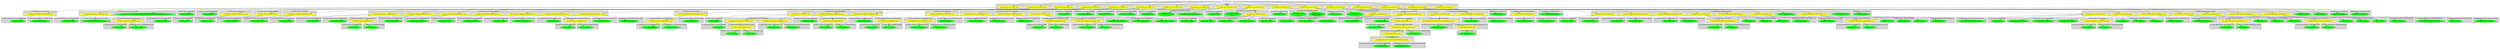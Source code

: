 digraph {

subgraph cluster0 {
 node [style=filled,color=white];
 style=filled;
 color=lightgrey;
 label = "CT_PROG";

"NT_EXPR_CALL_FUNCTION_1496"
 [fillcolor = yellow]
"NT_EXPR_CALL_FUNCTION_1504"
 [fillcolor = yellow]
"NT_EXPR_CALL_FUNCTION_1507"
 [fillcolor = yellow]
"NT_EXPR_CALL_FUNCTION_1516"
 [fillcolor = yellow]
"NT_EXPR_CALL_FUNCTION_1545"
 [fillcolor = yellow]
"NT_EXPR_CALL_FUNCTION_1571"
 [fillcolor = yellow]
"NT_EXPR_CALL_FUNCTION_1592"
 [fillcolor = yellow]
"NT_EXPR_CALL_FUNCTION_1595"
 [fillcolor = yellow]
"NT_EXPR_CALL_FUNCTION_1598"
 [fillcolor = yellow]
"NT_EXPR_CALL_FUNCTION_1602"
 [fillcolor = yellow]
"NT_EXPR_CALL_FUNCTION_1610"
 [fillcolor = yellow]
"NT_EXPR_CALL_FUNCTION_1614"
 [fillcolor = yellow]
"NT_EXPR_CALL_FUNCTION_1622"
 [fillcolor = yellow]
"NT_EXPR_CALL_FUNCTION_1642"
 [fillcolor = yellow]
"NT_EXPR_CALL_FUNCTION_1647"
 [fillcolor = yellow]
"NT_EXPR_CALL_FUNCTION_1680"
 [fillcolor = yellow]
"NT_EXPR_CALL_FUNCTION_1719"
 [fillcolor = yellow]
}
"NT_PROG_1495"->"NT_EXPR_CALL_FUNCTION_1496"
subgraph cluster1 {
 node [style=filled,color=white];
 style=filled;
 color=lightgrey;
 label = "CT_EXPR_CALL_FUNCTION_ID";

"NT_EXPR_ASSIGNMENT_OPETATORS_1497"
 [fillcolor = yellow]
}
subgraph cluster2 {
 node [style=filled,color=white];
 style=filled;
 color=lightgrey;
 label = "CT_EXPR_CALL_FUNCTION_PARAMS";

"NT_STRING_1500< http://www.uvm.edu/~dhowell/methods8/DataFiles/Tab14-4.dat >"
 [fillcolor = green]
"NT_EXPR_ASSIGNMENT_OPETATORS_1501"
 [fillcolor = yellow]
}
"NT_EXPR_CALL_FUNCTION_1496"->"NT_EXPR_ASSIGNMENT_OPETATORS_1497"
subgraph cluster3 {
 node [style=filled,color=white];
 style=filled;
 color=lightgrey;
 label = "CT_EXPR_ASSIGNMENT_OPETATORS_LEFT";

"NT_ID_1498< dat >"
 [fillcolor = green]
}
subgraph cluster4 {
 node [style=filled,color=white];
 style=filled;
 color=lightgrey;
 label = "CT_EXPR_ASSIGNMENT_OPETATORS_RIGHT";

"NT_ID_1499< read.table >"
 [fillcolor = green]
}
"NT_EXPR_ASSIGNMENT_OPETATORS_1497"->"NT_ID_1498< dat >"
"NT_EXPR_ASSIGNMENT_OPETATORS_1497"->"NT_ID_1499< read.table >"
"NT_EXPR_CALL_FUNCTION_1496"->"NT_STRING_1500< http://www.uvm.edu/~dhowell/methods8/DataFiles/Tab14-4.dat >"
"NT_EXPR_CALL_FUNCTION_1496"->"NT_EXPR_ASSIGNMENT_OPETATORS_1501"
subgraph cluster5 {
 node [style=filled,color=white];
 style=filled;
 color=lightgrey;
 label = "CT_EXPR_ASSIGNMENT_OPETATORS_LEFT";

"NT_ID_1502< header >"
 [fillcolor = green]
}
subgraph cluster6 {
 node [style=filled,color=white];
 style=filled;
 color=lightgrey;
 label = "CT_EXPR_ASSIGNMENT_OPETATORS_RIGHT";

"NT_LITERALSPECIFIER_1503< TRUE >"
 [fillcolor = green]
}
"NT_EXPR_ASSIGNMENT_OPETATORS_1501"->"NT_ID_1502< header >"
"NT_EXPR_ASSIGNMENT_OPETATORS_1501"->"NT_LITERALSPECIFIER_1503< TRUE >"
"NT_PROG_1495"->"NT_EXPR_CALL_FUNCTION_1504"
subgraph cluster7 {
 node [style=filled,color=white];
 style=filled;
 color=lightgrey;
 label = "CT_EXPR_CALL_FUNCTION_ID";

"NT_ID_1505< head >"
 [fillcolor = green]
}
subgraph cluster8 {
 node [style=filled,color=white];
 style=filled;
 color=lightgrey;
 label = "CT_EXPR_CALL_FUNCTION_PARAMS";

"NT_ID_1506< dat >"
 [fillcolor = green]
}
"NT_EXPR_CALL_FUNCTION_1504"->"NT_ID_1505< head >"
"NT_EXPR_CALL_FUNCTION_1504"->"NT_ID_1506< dat >"
"NT_PROG_1495"->"NT_EXPR_CALL_FUNCTION_1507"
subgraph cluster9 {
 node [style=filled,color=white];
 style=filled;
 color=lightgrey;
 label = "CT_EXPR_CALL_FUNCTION_ID";

"NT_EXPR_ASSIGNMENT_OPETATORS_1508"
 [fillcolor = yellow]
}
subgraph cluster10 {
 node [style=filled,color=white];
 style=filled;
 color=lightgrey;
 label = "CT_EXPR_CALL_FUNCTION_PARAMS";

"NT_EXPR_COLON_OPERATOR_1513"
 [fillcolor = yellow]
}
"NT_EXPR_CALL_FUNCTION_1507"->"NT_EXPR_ASSIGNMENT_OPETATORS_1508"
subgraph cluster11 {
 node [style=filled,color=white];
 style=filled;
 color=lightgrey;
 label = "CT_EXPR_ASSIGNMENT_OPETATORS_LEFT";

"NT_EXPR_DOLLAR_AT_OPERATORS_1509"
 [fillcolor = yellow]
}
subgraph cluster12 {
 node [style=filled,color=white];
 style=filled;
 color=lightgrey;
 label = "CT_EXPR_ASSIGNMENT_OPETATORS_RIGHT";

"NT_ID_1512< factor >"
 [fillcolor = green]
}
"NT_EXPR_ASSIGNMENT_OPETATORS_1508"->"NT_EXPR_DOLLAR_AT_OPERATORS_1509"
subgraph cluster13 {
 node [style=filled,color=white];
 style=filled;
 color=lightgrey;
 label = "CT_EXPR_DOLLAR_AT_OPERATORS_BASE";

"NT_ID_1510< dat >"
 [fillcolor = green]
}
subgraph cluster14 {
 node [style=filled,color=white];
 style=filled;
 color=lightgrey;
 label = "CT_EXPR_DOLLAR_AT_OPERATORS_OFFSET";

"NT_ID_1511< subject >"
 [fillcolor = green]
}
"NT_EXPR_DOLLAR_AT_OPERATORS_1509"->"NT_ID_1510< dat >"
"NT_EXPR_DOLLAR_AT_OPERATORS_1509"->"NT_ID_1511< subject >"
"NT_EXPR_ASSIGNMENT_OPETATORS_1508"->"NT_ID_1512< factor >"
"NT_EXPR_CALL_FUNCTION_1507"->"NT_EXPR_COLON_OPERATOR_1513"
subgraph cluster15 {
 node [style=filled,color=white];
 style=filled;
 color=lightgrey;
 label = "CT_EXPR_COLON_OPERATOR_LEFT";

"NT_INT_1514< 1 >"
 [fillcolor = green]
}
subgraph cluster16 {
 node [style=filled,color=white];
 style=filled;
 color=lightgrey;
 label = "CT_EXPR_COLON_OPERATOR_RIGHT";

"NT_INT_1515< 24 >"
 [fillcolor = green]
}
"NT_EXPR_COLON_OPERATOR_1513"->"NT_INT_1514< 1 >"
"NT_EXPR_COLON_OPERATOR_1513"->"NT_INT_1515< 24 >"
"NT_PROG_1495"->"NT_EXPR_CALL_FUNCTION_1516"
subgraph cluster17 {
 node [style=filled,color=white];
 style=filled;
 color=lightgrey;
 label = "CT_EXPR_CALL_FUNCTION_ID";

"NT_EXPR_ASSIGNMENT_OPETATORS_1517"
 [fillcolor = yellow]
}
subgraph cluster18 {
 node [style=filled,color=white];
 style=filled;
 color=lightgrey;
 label = "CT_EXPR_CALL_FUNCTION_PARAMS";

"NT_EXPR_ASSIGNMENT_OPETATORS_1520"
 [fillcolor = yellow]
"NT_EXPR_ASSIGNMENT_OPETATORS_1523"
 [fillcolor = yellow]
"NT_EXPR_ASSIGNMENT_OPETATORS_1528"
 [fillcolor = yellow]
"NT_EXPR_ASSIGNMENT_OPETATORS_1531"
 [fillcolor = yellow]
"NT_EXPR_ASSIGNMENT_OPETATORS_1534"
 [fillcolor = yellow]
"NT_EXPR_ASSIGNMENT_OPETATORS_1537"
 [fillcolor = yellow]
"NT_EXPR_ASSIGNMENT_OPETATORS_1542"
 [fillcolor = yellow]
}
"NT_EXPR_CALL_FUNCTION_1516"->"NT_EXPR_ASSIGNMENT_OPETATORS_1517"
subgraph cluster19 {
 node [style=filled,color=white];
 style=filled;
 color=lightgrey;
 label = "CT_EXPR_ASSIGNMENT_OPETATORS_LEFT";

"NT_ID_1518< datLong >"
 [fillcolor = green]
}
subgraph cluster20 {
 node [style=filled,color=white];
 style=filled;
 color=lightgrey;
 label = "CT_EXPR_ASSIGNMENT_OPETATORS_RIGHT";

"NT_ID_1519< reshape >"
 [fillcolor = green]
}
"NT_EXPR_ASSIGNMENT_OPETATORS_1517"->"NT_ID_1518< datLong >"
"NT_EXPR_ASSIGNMENT_OPETATORS_1517"->"NT_ID_1519< reshape >"
"NT_EXPR_CALL_FUNCTION_1516"->"NT_EXPR_ASSIGNMENT_OPETATORS_1520"
subgraph cluster21 {
 node [style=filled,color=white];
 style=filled;
 color=lightgrey;
 label = "CT_EXPR_ASSIGNMENT_OPETATORS_LEFT";

"NT_ID_1521< data >"
 [fillcolor = green]
}
subgraph cluster22 {
 node [style=filled,color=white];
 style=filled;
 color=lightgrey;
 label = "CT_EXPR_ASSIGNMENT_OPETATORS_RIGHT";

"NT_ID_1522< dat >"
 [fillcolor = green]
}
"NT_EXPR_ASSIGNMENT_OPETATORS_1520"->"NT_ID_1521< data >"
"NT_EXPR_ASSIGNMENT_OPETATORS_1520"->"NT_ID_1522< dat >"
"NT_EXPR_CALL_FUNCTION_1516"->"NT_EXPR_ASSIGNMENT_OPETATORS_1523"
subgraph cluster23 {
 node [style=filled,color=white];
 style=filled;
 color=lightgrey;
 label = "CT_EXPR_ASSIGNMENT_OPETATORS_LEFT";

"NT_ID_1524< varying >"
 [fillcolor = green]
}
subgraph cluster24 {
 node [style=filled,color=white];
 style=filled;
 color=lightgrey;
 label = "CT_EXPR_ASSIGNMENT_OPETATORS_RIGHT";

"NT_EXPR_COLON_OPERATOR_1525"
 [fillcolor = yellow]
}
"NT_EXPR_ASSIGNMENT_OPETATORS_1523"->"NT_ID_1524< varying >"
"NT_EXPR_ASSIGNMENT_OPETATORS_1523"->"NT_EXPR_COLON_OPERATOR_1525"
subgraph cluster25 {
 node [style=filled,color=white];
 style=filled;
 color=lightgrey;
 label = "CT_EXPR_COLON_OPERATOR_LEFT";

"NT_INT_1526< 2 >"
 [fillcolor = green]
}
subgraph cluster26 {
 node [style=filled,color=white];
 style=filled;
 color=lightgrey;
 label = "CT_EXPR_COLON_OPERATOR_RIGHT";

"NT_INT_1527< 7 >"
 [fillcolor = green]
}
"NT_EXPR_COLON_OPERATOR_1525"->"NT_INT_1526< 2 >"
"NT_EXPR_COLON_OPERATOR_1525"->"NT_INT_1527< 7 >"
"NT_EXPR_CALL_FUNCTION_1516"->"NT_EXPR_ASSIGNMENT_OPETATORS_1528"
subgraph cluster27 {
 node [style=filled,color=white];
 style=filled;
 color=lightgrey;
 label = "CT_EXPR_ASSIGNMENT_OPETATORS_LEFT";

"NT_ID_1529< v.names >"
 [fillcolor = green]
}
subgraph cluster28 {
 node [style=filled,color=white];
 style=filled;
 color=lightgrey;
 label = "CT_EXPR_ASSIGNMENT_OPETATORS_RIGHT";

"NT_STRING_1530< outcome >"
 [fillcolor = green]
}
"NT_EXPR_ASSIGNMENT_OPETATORS_1528"->"NT_ID_1529< v.names >"
"NT_EXPR_ASSIGNMENT_OPETATORS_1528"->"NT_STRING_1530< outcome >"
"NT_EXPR_CALL_FUNCTION_1516"->"NT_EXPR_ASSIGNMENT_OPETATORS_1531"
subgraph cluster29 {
 node [style=filled,color=white];
 style=filled;
 color=lightgrey;
 label = "CT_EXPR_ASSIGNMENT_OPETATORS_LEFT";

"NT_ID_1532< timevar >"
 [fillcolor = green]
}
subgraph cluster30 {
 node [style=filled,color=white];
 style=filled;
 color=lightgrey;
 label = "CT_EXPR_ASSIGNMENT_OPETATORS_RIGHT";

"NT_STRING_1533< time >"
 [fillcolor = green]
}
"NT_EXPR_ASSIGNMENT_OPETATORS_1531"->"NT_ID_1532< timevar >"
"NT_EXPR_ASSIGNMENT_OPETATORS_1531"->"NT_STRING_1533< time >"
"NT_EXPR_CALL_FUNCTION_1516"->"NT_EXPR_ASSIGNMENT_OPETATORS_1534"
subgraph cluster31 {
 node [style=filled,color=white];
 style=filled;
 color=lightgrey;
 label = "CT_EXPR_ASSIGNMENT_OPETATORS_LEFT";

"NT_ID_1535< idvar >"
 [fillcolor = green]
}
subgraph cluster32 {
 node [style=filled,color=white];
 style=filled;
 color=lightgrey;
 label = "CT_EXPR_ASSIGNMENT_OPETATORS_RIGHT";

"NT_STRING_1536< subject >"
 [fillcolor = green]
}
"NT_EXPR_ASSIGNMENT_OPETATORS_1534"->"NT_ID_1535< idvar >"
"NT_EXPR_ASSIGNMENT_OPETATORS_1534"->"NT_STRING_1536< subject >"
"NT_EXPR_CALL_FUNCTION_1516"->"NT_EXPR_ASSIGNMENT_OPETATORS_1537"
subgraph cluster33 {
 node [style=filled,color=white];
 style=filled;
 color=lightgrey;
 label = "CT_EXPR_ASSIGNMENT_OPETATORS_LEFT";

"NT_ID_1538< ids >"
 [fillcolor = green]
}
subgraph cluster34 {
 node [style=filled,color=white];
 style=filled;
 color=lightgrey;
 label = "CT_EXPR_ASSIGNMENT_OPETATORS_RIGHT";

"NT_EXPR_COLON_OPERATOR_1539"
 [fillcolor = yellow]
}
"NT_EXPR_ASSIGNMENT_OPETATORS_1537"->"NT_ID_1538< ids >"
"NT_EXPR_ASSIGNMENT_OPETATORS_1537"->"NT_EXPR_COLON_OPERATOR_1539"
subgraph cluster35 {
 node [style=filled,color=white];
 style=filled;
 color=lightgrey;
 label = "CT_EXPR_COLON_OPERATOR_LEFT";

"NT_INT_1540< 1 >"
 [fillcolor = green]
}
subgraph cluster36 {
 node [style=filled,color=white];
 style=filled;
 color=lightgrey;
 label = "CT_EXPR_COLON_OPERATOR_RIGHT";

"NT_INT_1541< 24 >"
 [fillcolor = green]
}
"NT_EXPR_COLON_OPERATOR_1539"->"NT_INT_1540< 1 >"
"NT_EXPR_COLON_OPERATOR_1539"->"NT_INT_1541< 24 >"
"NT_EXPR_CALL_FUNCTION_1516"->"NT_EXPR_ASSIGNMENT_OPETATORS_1542"
subgraph cluster37 {
 node [style=filled,color=white];
 style=filled;
 color=lightgrey;
 label = "CT_EXPR_ASSIGNMENT_OPETATORS_LEFT";

"NT_ID_1543< direction >"
 [fillcolor = green]
}
subgraph cluster38 {
 node [style=filled,color=white];
 style=filled;
 color=lightgrey;
 label = "CT_EXPR_ASSIGNMENT_OPETATORS_RIGHT";

"NT_STRING_1544< long >"
 [fillcolor = green]
}
"NT_EXPR_ASSIGNMENT_OPETATORS_1542"->"NT_ID_1543< direction >"
"NT_EXPR_ASSIGNMENT_OPETATORS_1542"->"NT_STRING_1544< long >"
"NT_PROG_1495"->"NT_EXPR_CALL_FUNCTION_1545"
subgraph cluster39 {
 node [style=filled,color=white];
 style=filled;
 color=lightgrey;
 label = "CT_EXPR_CALL_FUNCTION_ID";

"NT_EXPR_ASSIGNMENT_OPETATORS_1546"
 [fillcolor = yellow]
}
subgraph cluster40 {
 node [style=filled,color=white];
 style=filled;
 color=lightgrey;
 label = "CT_EXPR_CALL_FUNCTION_PARAMS";

"NT_EXPR_CALL_FUNCTION_1551"
 [fillcolor = yellow]
"NT_EXPR_ASSIGNMENT_OPETATORS_1561"
 [fillcolor = yellow]
"NT_EXPR_ASSIGNMENT_OPETATORS_1566"
 [fillcolor = yellow]
}
"NT_EXPR_CALL_FUNCTION_1545"->"NT_EXPR_ASSIGNMENT_OPETATORS_1546"
subgraph cluster41 {
 node [style=filled,color=white];
 style=filled;
 color=lightgrey;
 label = "CT_EXPR_ASSIGNMENT_OPETATORS_LEFT";

"NT_EXPR_DOLLAR_AT_OPERATORS_1547"
 [fillcolor = yellow]
}
subgraph cluster42 {
 node [style=filled,color=white];
 style=filled;
 color=lightgrey;
 label = "CT_EXPR_ASSIGNMENT_OPETATORS_RIGHT";

"NT_ID_1550< factor >"
 [fillcolor = green]
}
"NT_EXPR_ASSIGNMENT_OPETATORS_1546"->"NT_EXPR_DOLLAR_AT_OPERATORS_1547"
subgraph cluster43 {
 node [style=filled,color=white];
 style=filled;
 color=lightgrey;
 label = "CT_EXPR_DOLLAR_AT_OPERATORS_BASE";

"NT_ID_1548< datLong >"
 [fillcolor = green]
}
subgraph cluster44 {
 node [style=filled,color=white];
 style=filled;
 color=lightgrey;
 label = "CT_EXPR_DOLLAR_AT_OPERATORS_OFFSET";

"NT_ID_1549< Interval >"
 [fillcolor = green]
}
"NT_EXPR_DOLLAR_AT_OPERATORS_1547"->"NT_ID_1548< datLong >"
"NT_EXPR_DOLLAR_AT_OPERATORS_1547"->"NT_ID_1549< Interval >"
"NT_EXPR_ASSIGNMENT_OPETATORS_1546"->"NT_ID_1550< factor >"
"NT_EXPR_CALL_FUNCTION_1545"->"NT_EXPR_CALL_FUNCTION_1551"
subgraph cluster45 {
 node [style=filled,color=white];
 style=filled;
 color=lightgrey;
 label = "CT_EXPR_CALL_FUNCTION_ID";

"NT_ID_1552< rep >"
 [fillcolor = green]
}
subgraph cluster46 {
 node [style=filled,color=white];
 style=filled;
 color=lightgrey;
 label = "CT_EXPR_CALL_FUNCTION_PARAMS";

"NT_EXPR_ASSIGNMENT_OPETATORS_1553"
 [fillcolor = yellow]
"NT_EXPR_ASSIGNMENT_OPETATORS_1558"
 [fillcolor = yellow]
}
"NT_EXPR_CALL_FUNCTION_1551"->"NT_ID_1552< rep >"
"NT_EXPR_CALL_FUNCTION_1551"->"NT_EXPR_ASSIGNMENT_OPETATORS_1553"
subgraph cluster47 {
 node [style=filled,color=white];
 style=filled;
 color=lightgrey;
 label = "CT_EXPR_ASSIGNMENT_OPETATORS_LEFT";

"NT_ID_1554< x >"
 [fillcolor = green]
}
subgraph cluster48 {
 node [style=filled,color=white];
 style=filled;
 color=lightgrey;
 label = "CT_EXPR_ASSIGNMENT_OPETATORS_RIGHT";

"NT_EXPR_COLON_OPERATOR_1555"
 [fillcolor = yellow]
}
"NT_EXPR_ASSIGNMENT_OPETATORS_1553"->"NT_ID_1554< x >"
"NT_EXPR_ASSIGNMENT_OPETATORS_1553"->"NT_EXPR_COLON_OPERATOR_1555"
subgraph cluster49 {
 node [style=filled,color=white];
 style=filled;
 color=lightgrey;
 label = "CT_EXPR_COLON_OPERATOR_LEFT";

"NT_INT_1556< 1 >"
 [fillcolor = green]
}
subgraph cluster50 {
 node [style=filled,color=white];
 style=filled;
 color=lightgrey;
 label = "CT_EXPR_COLON_OPERATOR_RIGHT";

"NT_INT_1557< 6 >"
 [fillcolor = green]
}
"NT_EXPR_COLON_OPERATOR_1555"->"NT_INT_1556< 1 >"
"NT_EXPR_COLON_OPERATOR_1555"->"NT_INT_1557< 6 >"
"NT_EXPR_CALL_FUNCTION_1551"->"NT_EXPR_ASSIGNMENT_OPETATORS_1558"
subgraph cluster51 {
 node [style=filled,color=white];
 style=filled;
 color=lightgrey;
 label = "CT_EXPR_ASSIGNMENT_OPETATORS_LEFT";

"NT_ID_1559< each >"
 [fillcolor = green]
}
subgraph cluster52 {
 node [style=filled,color=white];
 style=filled;
 color=lightgrey;
 label = "CT_EXPR_ASSIGNMENT_OPETATORS_RIGHT";

"NT_INT_1560< 24 >"
 [fillcolor = green]
}
"NT_EXPR_ASSIGNMENT_OPETATORS_1558"->"NT_ID_1559< each >"
"NT_EXPR_ASSIGNMENT_OPETATORS_1558"->"NT_INT_1560< 24 >"
"NT_EXPR_CALL_FUNCTION_1545"->"NT_EXPR_ASSIGNMENT_OPETATORS_1561"
subgraph cluster53 {
 node [style=filled,color=white];
 style=filled;
 color=lightgrey;
 label = "CT_EXPR_ASSIGNMENT_OPETATORS_LEFT";

"NT_ID_1562< levels >"
 [fillcolor = green]
}
subgraph cluster54 {
 node [style=filled,color=white];
 style=filled;
 color=lightgrey;
 label = "CT_EXPR_ASSIGNMENT_OPETATORS_RIGHT";

"NT_EXPR_COLON_OPERATOR_1563"
 [fillcolor = yellow]
}
"NT_EXPR_ASSIGNMENT_OPETATORS_1561"->"NT_ID_1562< levels >"
"NT_EXPR_ASSIGNMENT_OPETATORS_1561"->"NT_EXPR_COLON_OPERATOR_1563"
subgraph cluster55 {
 node [style=filled,color=white];
 style=filled;
 color=lightgrey;
 label = "CT_EXPR_COLON_OPERATOR_LEFT";

"NT_INT_1564< 1 >"
 [fillcolor = green]
}
subgraph cluster56 {
 node [style=filled,color=white];
 style=filled;
 color=lightgrey;
 label = "CT_EXPR_COLON_OPERATOR_RIGHT";

"NT_INT_1565< 6 >"
 [fillcolor = green]
}
"NT_EXPR_COLON_OPERATOR_1563"->"NT_INT_1564< 1 >"
"NT_EXPR_COLON_OPERATOR_1563"->"NT_INT_1565< 6 >"
"NT_EXPR_CALL_FUNCTION_1545"->"NT_EXPR_ASSIGNMENT_OPETATORS_1566"
subgraph cluster57 {
 node [style=filled,color=white];
 style=filled;
 color=lightgrey;
 label = "CT_EXPR_ASSIGNMENT_OPETATORS_LEFT";

"NT_ID_1567< labels >"
 [fillcolor = green]
}
subgraph cluster58 {
 node [style=filled,color=white];
 style=filled;
 color=lightgrey;
 label = "CT_EXPR_ASSIGNMENT_OPETATORS_RIGHT";

"NT_EXPR_COLON_OPERATOR_1568"
 [fillcolor = yellow]
}
"NT_EXPR_ASSIGNMENT_OPETATORS_1566"->"NT_ID_1567< labels >"
"NT_EXPR_ASSIGNMENT_OPETATORS_1566"->"NT_EXPR_COLON_OPERATOR_1568"
subgraph cluster59 {
 node [style=filled,color=white];
 style=filled;
 color=lightgrey;
 label = "CT_EXPR_COLON_OPERATOR_LEFT";

"NT_INT_1569< 1 >"
 [fillcolor = green]
}
subgraph cluster60 {
 node [style=filled,color=white];
 style=filled;
 color=lightgrey;
 label = "CT_EXPR_COLON_OPERATOR_RIGHT";

"NT_INT_1570< 6 >"
 [fillcolor = green]
}
"NT_EXPR_COLON_OPERATOR_1568"->"NT_INT_1569< 1 >"
"NT_EXPR_COLON_OPERATOR_1568"->"NT_INT_1570< 6 >"
"NT_PROG_1495"->"NT_EXPR_CALL_FUNCTION_1571"
subgraph cluster61 {
 node [style=filled,color=white];
 style=filled;
 color=lightgrey;
 label = "CT_EXPR_CALL_FUNCTION_ID";

"NT_EXPR_ASSIGNMENT_OPETATORS_1572"
 [fillcolor = yellow]
}
subgraph cluster62 {
 node [style=filled,color=white];
 style=filled;
 color=lightgrey;
 label = "CT_EXPR_CALL_FUNCTION_PARAMS";

"NT_EXPR_DOLLAR_AT_OPERATORS_1577"
 [fillcolor = yellow]
"NT_EXPR_ASSIGNMENT_OPETATORS_1580"
 [fillcolor = yellow]
"NT_EXPR_CALL_FUNCTION_1585"
 [fillcolor = yellow]
}
"NT_EXPR_CALL_FUNCTION_1571"->"NT_EXPR_ASSIGNMENT_OPETATORS_1572"
subgraph cluster63 {
 node [style=filled,color=white];
 style=filled;
 color=lightgrey;
 label = "CT_EXPR_ASSIGNMENT_OPETATORS_LEFT";

"NT_EXPR_DOLLAR_AT_OPERATORS_1573"
 [fillcolor = yellow]
}
subgraph cluster64 {
 node [style=filled,color=white];
 style=filled;
 color=lightgrey;
 label = "CT_EXPR_ASSIGNMENT_OPETATORS_RIGHT";

"NT_ID_1576< factor >"
 [fillcolor = green]
}
"NT_EXPR_ASSIGNMENT_OPETATORS_1572"->"NT_EXPR_DOLLAR_AT_OPERATORS_1573"
subgraph cluster65 {
 node [style=filled,color=white];
 style=filled;
 color=lightgrey;
 label = "CT_EXPR_DOLLAR_AT_OPERATORS_BASE";

"NT_ID_1574< datLong >"
 [fillcolor = green]
}
subgraph cluster66 {
 node [style=filled,color=white];
 style=filled;
 color=lightgrey;
 label = "CT_EXPR_DOLLAR_AT_OPERATORS_OFFSET";

"NT_ID_1575< Group >"
 [fillcolor = green]
}
"NT_EXPR_DOLLAR_AT_OPERATORS_1573"->"NT_ID_1574< datLong >"
"NT_EXPR_DOLLAR_AT_OPERATORS_1573"->"NT_ID_1575< Group >"
"NT_EXPR_ASSIGNMENT_OPETATORS_1572"->"NT_ID_1576< factor >"
"NT_EXPR_CALL_FUNCTION_1571"->"NT_EXPR_DOLLAR_AT_OPERATORS_1577"
subgraph cluster67 {
 node [style=filled,color=white];
 style=filled;
 color=lightgrey;
 label = "CT_EXPR_DOLLAR_AT_OPERATORS_BASE";

"NT_ID_1578< datLong >"
 [fillcolor = green]
}
subgraph cluster68 {
 node [style=filled,color=white];
 style=filled;
 color=lightgrey;
 label = "CT_EXPR_DOLLAR_AT_OPERATORS_OFFSET";

"NT_ID_1579< Group >"
 [fillcolor = green]
}
"NT_EXPR_DOLLAR_AT_OPERATORS_1577"->"NT_ID_1578< datLong >"
"NT_EXPR_DOLLAR_AT_OPERATORS_1577"->"NT_ID_1579< Group >"
"NT_EXPR_CALL_FUNCTION_1571"->"NT_EXPR_ASSIGNMENT_OPETATORS_1580"
subgraph cluster69 {
 node [style=filled,color=white];
 style=filled;
 color=lightgrey;
 label = "CT_EXPR_ASSIGNMENT_OPETATORS_LEFT";

"NT_ID_1581< levels >"
 [fillcolor = green]
}
subgraph cluster70 {
 node [style=filled,color=white];
 style=filled;
 color=lightgrey;
 label = "CT_EXPR_ASSIGNMENT_OPETATORS_RIGHT";

"NT_EXPR_COLON_OPERATOR_1582"
 [fillcolor = yellow]
}
"NT_EXPR_ASSIGNMENT_OPETATORS_1580"->"NT_ID_1581< levels >"
"NT_EXPR_ASSIGNMENT_OPETATORS_1580"->"NT_EXPR_COLON_OPERATOR_1582"
subgraph cluster71 {
 node [style=filled,color=white];
 style=filled;
 color=lightgrey;
 label = "CT_EXPR_COLON_OPERATOR_LEFT";

"NT_INT_1583< 1 >"
 [fillcolor = green]
}
subgraph cluster72 {
 node [style=filled,color=white];
 style=filled;
 color=lightgrey;
 label = "CT_EXPR_COLON_OPERATOR_RIGHT";

"NT_INT_1584< 3 >"
 [fillcolor = green]
}
"NT_EXPR_COLON_OPERATOR_1582"->"NT_INT_1583< 1 >"
"NT_EXPR_COLON_OPERATOR_1582"->"NT_INT_1584< 3 >"
"NT_EXPR_CALL_FUNCTION_1571"->"NT_EXPR_CALL_FUNCTION_1585"
subgraph cluster73 {
 node [style=filled,color=white];
 style=filled;
 color=lightgrey;
 label = "CT_EXPR_CALL_FUNCTION_ID";

"NT_EXPR_ASSIGNMENT_OPETATORS_1586"
 [fillcolor = yellow]
}
subgraph cluster74 {
 node [style=filled,color=white];
 style=filled;
 color=lightgrey;
 label = "CT_EXPR_CALL_FUNCTION_PARAMS";

"NT_STRING_1589< Control >"
 [fillcolor = green]
"NT_STRING_1590< Same >"
 [fillcolor = green]
"NT_STRING_1591< Different >"
 [fillcolor = green]
}
"NT_EXPR_CALL_FUNCTION_1585"->"NT_EXPR_ASSIGNMENT_OPETATORS_1586"
subgraph cluster75 {
 node [style=filled,color=white];
 style=filled;
 color=lightgrey;
 label = "CT_EXPR_ASSIGNMENT_OPETATORS_LEFT";

"NT_ID_1587< labels >"
 [fillcolor = green]
}
subgraph cluster76 {
 node [style=filled,color=white];
 style=filled;
 color=lightgrey;
 label = "CT_EXPR_ASSIGNMENT_OPETATORS_RIGHT";

"NT_ID_1588< c >"
 [fillcolor = green]
}
"NT_EXPR_ASSIGNMENT_OPETATORS_1586"->"NT_ID_1587< labels >"
"NT_EXPR_ASSIGNMENT_OPETATORS_1586"->"NT_ID_1588< c >"
"NT_EXPR_CALL_FUNCTION_1585"->"NT_STRING_1589< Control >"
"NT_EXPR_CALL_FUNCTION_1585"->"NT_STRING_1590< Same >"
"NT_EXPR_CALL_FUNCTION_1585"->"NT_STRING_1591< Different >"
"NT_PROG_1495"->"NT_EXPR_CALL_FUNCTION_1592"
subgraph cluster77 {
 node [style=filled,color=white];
 style=filled;
 color=lightgrey;
 label = "CT_EXPR_CALL_FUNCTION_ID";

"NT_ID_1593< str >"
 [fillcolor = green]
}
subgraph cluster78 {
 node [style=filled,color=white];
 style=filled;
 color=lightgrey;
 label = "CT_EXPR_CALL_FUNCTION_PARAMS";

"NT_ID_1594< datLong >"
 [fillcolor = green]
}
"NT_EXPR_CALL_FUNCTION_1592"->"NT_ID_1593< str >"
"NT_EXPR_CALL_FUNCTION_1592"->"NT_ID_1594< datLong >"
"NT_PROG_1495"->"NT_EXPR_CALL_FUNCTION_1595"
subgraph cluster79 {
 node [style=filled,color=white];
 style=filled;
 color=lightgrey;
 label = "CT_EXPR_CALL_FUNCTION_ID";

"NT_ID_1596< attach >"
 [fillcolor = green]
}
subgraph cluster80 {
 node [style=filled,color=white];
 style=filled;
 color=lightgrey;
 label = "CT_EXPR_CALL_FUNCTION_PARAMS";

"NT_ID_1597< datLong >"
 [fillcolor = green]
}
"NT_EXPR_CALL_FUNCTION_1595"->"NT_ID_1596< attach >"
"NT_EXPR_CALL_FUNCTION_1595"->"NT_ID_1597< datLong >"
"NT_PROG_1495"->"NT_EXPR_CALL_FUNCTION_1598"
subgraph cluster81 {
 node [style=filled,color=white];
 style=filled;
 color=lightgrey;
 label = "CT_EXPR_CALL_FUNCTION_ID";

"NT_ID_1599< cat >"
 [fillcolor = green]
}
subgraph cluster82 {
 node [style=filled,color=white];
 style=filled;
 color=lightgrey;
 label = "CT_EXPR_CALL_FUNCTION_PARAMS";

"NT_STRING_1600< Group Means >"
 [fillcolor = green]
"NT_STRING_1601< \n >"
 [fillcolor = green]
}
"NT_EXPR_CALL_FUNCTION_1598"->"NT_ID_1599< cat >"
"NT_EXPR_CALL_FUNCTION_1598"->"NT_STRING_1600< Group Means >"
"NT_EXPR_CALL_FUNCTION_1598"->"NT_STRING_1601< \n >"
"NT_PROG_1495"->"NT_EXPR_CALL_FUNCTION_1602"
subgraph cluster83 {
 node [style=filled,color=white];
 style=filled;
 color=lightgrey;
 label = "CT_EXPR_CALL_FUNCTION_ID";

"NT_ID_1603< cat >"
 [fillcolor = green]
}
subgraph cluster84 {
 node [style=filled,color=white];
 style=filled;
 color=lightgrey;
 label = "CT_EXPR_CALL_FUNCTION_PARAMS";

"NT_EXPR_CALL_FUNCTION_1604"
 [fillcolor = yellow]
"NT_STRING_1609< \n >"
 [fillcolor = green]
}
"NT_EXPR_CALL_FUNCTION_1602"->"NT_ID_1603< cat >"
"NT_EXPR_CALL_FUNCTION_1602"->"NT_EXPR_CALL_FUNCTION_1604"
subgraph cluster85 {
 node [style=filled,color=white];
 style=filled;
 color=lightgrey;
 label = "CT_EXPR_CALL_FUNCTION_ID";

"NT_ID_1605< tapply >"
 [fillcolor = green]
}
subgraph cluster86 {
 node [style=filled,color=white];
 style=filled;
 color=lightgrey;
 label = "CT_EXPR_CALL_FUNCTION_PARAMS";

"NT_ID_1606< outcome >"
 [fillcolor = green]
"NT_ID_1607< Group >"
 [fillcolor = green]
"NT_ID_1608< mean >"
 [fillcolor = green]
}
"NT_EXPR_CALL_FUNCTION_1604"->"NT_ID_1605< tapply >"
"NT_EXPR_CALL_FUNCTION_1604"->"NT_ID_1606< outcome >"
"NT_EXPR_CALL_FUNCTION_1604"->"NT_ID_1607< Group >"
"NT_EXPR_CALL_FUNCTION_1604"->"NT_ID_1608< mean >"
"NT_EXPR_CALL_FUNCTION_1602"->"NT_STRING_1609< \n >"
"NT_PROG_1495"->"NT_EXPR_CALL_FUNCTION_1610"
subgraph cluster87 {
 node [style=filled,color=white];
 style=filled;
 color=lightgrey;
 label = "CT_EXPR_CALL_FUNCTION_ID";

"NT_ID_1611< cat >"
 [fillcolor = green]
}
subgraph cluster88 {
 node [style=filled,color=white];
 style=filled;
 color=lightgrey;
 label = "CT_EXPR_CALL_FUNCTION_PARAMS";

"NT_STRING_1612< \nInterval Means >"
 [fillcolor = green]
"NT_STRING_1613< \n >"
 [fillcolor = green]
}
"NT_EXPR_CALL_FUNCTION_1610"->"NT_ID_1611< cat >"
"NT_EXPR_CALL_FUNCTION_1610"->"NT_STRING_1612< \nInterval Means >"
"NT_EXPR_CALL_FUNCTION_1610"->"NT_STRING_1613< \n >"
"NT_PROG_1495"->"NT_EXPR_CALL_FUNCTION_1614"
subgraph cluster89 {
 node [style=filled,color=white];
 style=filled;
 color=lightgrey;
 label = "CT_EXPR_CALL_FUNCTION_ID";

"NT_ID_1615< cat >"
 [fillcolor = green]
}
subgraph cluster90 {
 node [style=filled,color=white];
 style=filled;
 color=lightgrey;
 label = "CT_EXPR_CALL_FUNCTION_PARAMS";

"NT_EXPR_CALL_FUNCTION_1616"
 [fillcolor = yellow]
"NT_STRING_1621< \n >"
 [fillcolor = green]
}
"NT_EXPR_CALL_FUNCTION_1614"->"NT_ID_1615< cat >"
"NT_EXPR_CALL_FUNCTION_1614"->"NT_EXPR_CALL_FUNCTION_1616"
subgraph cluster91 {
 node [style=filled,color=white];
 style=filled;
 color=lightgrey;
 label = "CT_EXPR_CALL_FUNCTION_ID";

"NT_ID_1617< tapply >"
 [fillcolor = green]
}
subgraph cluster92 {
 node [style=filled,color=white];
 style=filled;
 color=lightgrey;
 label = "CT_EXPR_CALL_FUNCTION_PARAMS";

"NT_ID_1618< outcome >"
 [fillcolor = green]
"NT_ID_1619< Interval >"
 [fillcolor = green]
"NT_ID_1620< mean >"
 [fillcolor = green]
}
"NT_EXPR_CALL_FUNCTION_1616"->"NT_ID_1617< tapply >"
"NT_EXPR_CALL_FUNCTION_1616"->"NT_ID_1618< outcome >"
"NT_EXPR_CALL_FUNCTION_1616"->"NT_ID_1619< Interval >"
"NT_EXPR_CALL_FUNCTION_1616"->"NT_ID_1620< mean >"
"NT_EXPR_CALL_FUNCTION_1614"->"NT_STRING_1621< \n >"
"NT_PROG_1495"->"NT_EXPR_CALL_FUNCTION_1622"
subgraph cluster93 {
 node [style=filled,color=white];
 style=filled;
 color=lightgrey;
 label = "CT_EXPR_CALL_FUNCTION_ID";

"NT_EXPR_ASSIGNMENT_OPETATORS_1623"
 [fillcolor = yellow]
}
subgraph cluster94 {
 node [style=filled,color=white];
 style=filled;
 color=lightgrey;
 label = "CT_EXPR_CALL_FUNCTION_PARAMS";

"NT_EXPR_CALL_FUNCTION_1626"
 [fillcolor = yellow]
"NT_EXPR_ASSIGNMENT_OPETATORS_1639"
 [fillcolor = yellow]
}
"NT_EXPR_CALL_FUNCTION_1622"->"NT_EXPR_ASSIGNMENT_OPETATORS_1623"
subgraph cluster95 {
 node [style=filled,color=white];
 style=filled;
 color=lightgrey;
 label = "CT_EXPR_ASSIGNMENT_OPETATORS_LEFT";

"NT_ID_1624< King.aov >"
 [fillcolor = green]
}
subgraph cluster96 {
 node [style=filled,color=white];
 style=filled;
 color=lightgrey;
 label = "CT_EXPR_ASSIGNMENT_OPETATORS_RIGHT";

"NT_ID_1625< aov >"
 [fillcolor = green]
}
"NT_EXPR_ASSIGNMENT_OPETATORS_1623"->"NT_ID_1624< King.aov >"
"NT_EXPR_ASSIGNMENT_OPETATORS_1623"->"NT_ID_1625< aov >"
"NT_EXPR_CALL_FUNCTION_1622"->"NT_EXPR_CALL_FUNCTION_1626"
subgraph cluster97 {
 node [style=filled,color=white];
 style=filled;
 color=lightgrey;
 label = "CT_EXPR_CALL_FUNCTION_ID";

"NT_EXPR_TILDE_BINARY_1627"
 [fillcolor = yellow]
}
subgraph cluster98 {
 node [style=filled,color=white];
 style=filled;
 color=lightgrey;
 label = "CT_EXPR_CALL_FUNCTION_PARAMS";

"NT_EXPR_MULTIPLICATION_OR_DIVISION_BINARY_1635"
 [fillcolor = yellow]
}
"NT_EXPR_CALL_FUNCTION_1626"->"NT_EXPR_TILDE_BINARY_1627"
subgraph cluster99 {
 node [style=filled,color=white];
 style=filled;
 color=lightgrey;
 label = "CT_EXPR_TILDE_BINARY_LEFT";

"NT_ID_1628< outcome >"
 [fillcolor = green]
}
subgraph cluster100 {
 node [style=filled,color=white];
 style=filled;
 color=lightgrey;
 label = "CT_EXPR_TILDE_BINARY_RIGHT";

"NT_EXPR_MINUS_OR_PLUS_BINARY_1629"
 [fillcolor = yellow]
}
"NT_EXPR_TILDE_BINARY_1627"->"NT_ID_1628< outcome >"
"NT_EXPR_TILDE_BINARY_1627"->"NT_EXPR_MINUS_OR_PLUS_BINARY_1629"
subgraph cluster101 {
 node [style=filled,color=white];
 style=filled;
 color=lightgrey;
 label = "CT_EXPR_MINUS_OR_PLUS_BINARY_LEFT";

"NT_EXPR_PARENTHESIS_1630"
 [fillcolor = yellow]
}
subgraph cluster102 {
 node [style=filled,color=white];
 style=filled;
 color=lightgrey;
 label = "CT_EXPR_MINUS_OR_PLUS_BINARY_RIGHT";

"NT_ID_1634< Error >"
 [fillcolor = green]
}
"NT_EXPR_MINUS_OR_PLUS_BINARY_1629"->"NT_EXPR_PARENTHESIS_1630"
subgraph cluster103 {
 node [style=filled,color=white];
 style=filled;
 color=lightgrey;
 label = "CT_EXPR_PARENTHESIS";

"NT_EXPR_MULTIPLICATION_OR_DIVISION_BINARY_1631"
 [fillcolor = yellow]
}
"NT_EXPR_PARENTHESIS_1630"->"NT_EXPR_MULTIPLICATION_OR_DIVISION_BINARY_1631"
subgraph cluster104 {
 node [style=filled,color=white];
 style=filled;
 color=lightgrey;
 label = "CT_EXPR_MULTIPLICATION_OR_DIVISION_BINARY_LEFT";

"NT_ID_1632< Group >"
 [fillcolor = green]
}
subgraph cluster105 {
 node [style=filled,color=white];
 style=filled;
 color=lightgrey;
 label = "CT_EXPR_MULTIPLICATION_OR_DIVISION_BINARY_RIGHT";

"NT_ID_1633< Interval >"
 [fillcolor = green]
}
"NT_EXPR_MULTIPLICATION_OR_DIVISION_BINARY_1631"->"NT_ID_1632< Group >"
"NT_EXPR_MULTIPLICATION_OR_DIVISION_BINARY_1631"->"NT_ID_1633< Interval >"
"NT_EXPR_MINUS_OR_PLUS_BINARY_1629"->"NT_ID_1634< Error >"
"NT_EXPR_CALL_FUNCTION_1626"->"NT_EXPR_MULTIPLICATION_OR_DIVISION_BINARY_1635"
subgraph cluster106 {
 node [style=filled,color=white];
 style=filled;
 color=lightgrey;
 label = "CT_EXPR_MULTIPLICATION_OR_DIVISION_BINARY_LEFT";

"NT_ID_1636< subject >"
 [fillcolor = green]
}
subgraph cluster107 {
 node [style=filled,color=white];
 style=filled;
 color=lightgrey;
 label = "CT_EXPR_MULTIPLICATION_OR_DIVISION_BINARY_RIGHT";

"NT_EXPR_PARENTHESIS_1637"
 [fillcolor = yellow]
}
"NT_EXPR_MULTIPLICATION_OR_DIVISION_BINARY_1635"->"NT_ID_1636< subject >"
"NT_EXPR_MULTIPLICATION_OR_DIVISION_BINARY_1635"->"NT_EXPR_PARENTHESIS_1637"
subgraph cluster108 {
 node [style=filled,color=white];
 style=filled;
 color=lightgrey;
 label = "CT_EXPR_PARENTHESIS";

"NT_ID_1638< Interval >"
 [fillcolor = green]
}
"NT_EXPR_PARENTHESIS_1637"->"NT_ID_1638< Interval >"
"NT_EXPR_CALL_FUNCTION_1622"->"NT_EXPR_ASSIGNMENT_OPETATORS_1639"
subgraph cluster109 {
 node [style=filled,color=white];
 style=filled;
 color=lightgrey;
 label = "CT_EXPR_ASSIGNMENT_OPETATORS_LEFT";

"NT_ID_1640< data >"
 [fillcolor = green]
}
subgraph cluster110 {
 node [style=filled,color=white];
 style=filled;
 color=lightgrey;
 label = "CT_EXPR_ASSIGNMENT_OPETATORS_RIGHT";

"NT_ID_1641< datLong >"
 [fillcolor = green]
}
"NT_EXPR_ASSIGNMENT_OPETATORS_1639"->"NT_ID_1640< data >"
"NT_EXPR_ASSIGNMENT_OPETATORS_1639"->"NT_ID_1641< datLong >"
"NT_PROG_1495"->"NT_EXPR_CALL_FUNCTION_1642"
subgraph cluster111 {
 node [style=filled,color=white];
 style=filled;
 color=lightgrey;
 label = "CT_EXPR_CALL_FUNCTION_ID";

"NT_ID_1643< print >"
 [fillcolor = green]
}
subgraph cluster112 {
 node [style=filled,color=white];
 style=filled;
 color=lightgrey;
 label = "CT_EXPR_CALL_FUNCTION_PARAMS";

"NT_EXPR_CALL_FUNCTION_1644"
 [fillcolor = yellow]
}
"NT_EXPR_CALL_FUNCTION_1642"->"NT_ID_1643< print >"
"NT_EXPR_CALL_FUNCTION_1642"->"NT_EXPR_CALL_FUNCTION_1644"
subgraph cluster113 {
 node [style=filled,color=white];
 style=filled;
 color=lightgrey;
 label = "CT_EXPR_CALL_FUNCTION_ID";

"NT_ID_1645< summary >"
 [fillcolor = green]
}
subgraph cluster114 {
 node [style=filled,color=white];
 style=filled;
 color=lightgrey;
 label = "CT_EXPR_CALL_FUNCTION_PARAMS";

"NT_ID_1646< King.aov >"
 [fillcolor = green]
}
"NT_EXPR_CALL_FUNCTION_1644"->"NT_ID_1645< summary >"
"NT_EXPR_CALL_FUNCTION_1644"->"NT_ID_1646< King.aov >"
"NT_PROG_1495"->"NT_EXPR_CALL_FUNCTION_1647"
subgraph cluster115 {
 node [style=filled,color=white];
 style=filled;
 color=lightgrey;
 label = "CT_EXPR_CALL_FUNCTION_ID";

"NT_ID_1648< interaction.plot >"
 [fillcolor = green]
}
subgraph cluster116 {
 node [style=filled,color=white];
 style=filled;
 color=lightgrey;
 label = "CT_EXPR_CALL_FUNCTION_PARAMS";

"NT_ID_1649< Interval >"
 [fillcolor = green]
"NT_EXPR_CALL_FUNCTION_1650"
 [fillcolor = yellow]
"NT_ID_1653< outcome >"
 [fillcolor = green]
"NT_EXPR_ASSIGNMENT_OPETATORS_1654"
 [fillcolor = yellow]
"NT_EXPR_ASSIGNMENT_OPETATORS_1657"
 [fillcolor = yellow]
"NT_EXPR_CALL_FUNCTION_1660"
 [fillcolor = yellow]
"NT_EXPR_ASSIGNMENT_OPETATORS_1667"
 [fillcolor = yellow]
"NT_EXPR_CALL_FUNCTION_1670"
 [fillcolor = yellow]
"NT_EXPR_ASSIGNMENT_OPETATORS_1677"
 [fillcolor = yellow]
}
"NT_EXPR_CALL_FUNCTION_1647"->"NT_ID_1648< interaction.plot >"
"NT_EXPR_CALL_FUNCTION_1647"->"NT_ID_1649< Interval >"
"NT_EXPR_CALL_FUNCTION_1647"->"NT_EXPR_CALL_FUNCTION_1650"
subgraph cluster117 {
 node [style=filled,color=white];
 style=filled;
 color=lightgrey;
 label = "CT_EXPR_CALL_FUNCTION_ID";

"NT_ID_1651< factor >"
 [fillcolor = green]
}
subgraph cluster118 {
 node [style=filled,color=white];
 style=filled;
 color=lightgrey;
 label = "CT_EXPR_CALL_FUNCTION_PARAMS";

"NT_ID_1652< Group >"
 [fillcolor = green]
}
"NT_EXPR_CALL_FUNCTION_1650"->"NT_ID_1651< factor >"
"NT_EXPR_CALL_FUNCTION_1650"->"NT_ID_1652< Group >"
"NT_EXPR_CALL_FUNCTION_1647"->"NT_ID_1653< outcome >"
"NT_EXPR_CALL_FUNCTION_1647"->"NT_EXPR_ASSIGNMENT_OPETATORS_1654"
subgraph cluster119 {
 node [style=filled,color=white];
 style=filled;
 color=lightgrey;
 label = "CT_EXPR_ASSIGNMENT_OPETATORS_LEFT";

"NT_ID_1655< fun >"
 [fillcolor = green]
}
subgraph cluster120 {
 node [style=filled,color=white];
 style=filled;
 color=lightgrey;
 label = "CT_EXPR_ASSIGNMENT_OPETATORS_RIGHT";

"NT_ID_1656< mean >"
 [fillcolor = green]
}
"NT_EXPR_ASSIGNMENT_OPETATORS_1654"->"NT_ID_1655< fun >"
"NT_EXPR_ASSIGNMENT_OPETATORS_1654"->"NT_ID_1656< mean >"
"NT_EXPR_CALL_FUNCTION_1647"->"NT_EXPR_ASSIGNMENT_OPETATORS_1657"
subgraph cluster121 {
 node [style=filled,color=white];
 style=filled;
 color=lightgrey;
 label = "CT_EXPR_ASSIGNMENT_OPETATORS_LEFT";

"NT_ID_1658< type >"
 [fillcolor = green]
}
subgraph cluster122 {
 node [style=filled,color=white];
 style=filled;
 color=lightgrey;
 label = "CT_EXPR_ASSIGNMENT_OPETATORS_RIGHT";

"NT_STRING_1659< b >"
 [fillcolor = green]
}
"NT_EXPR_ASSIGNMENT_OPETATORS_1657"->"NT_ID_1658< type >"
"NT_EXPR_ASSIGNMENT_OPETATORS_1657"->"NT_STRING_1659< b >"
"NT_EXPR_CALL_FUNCTION_1647"->"NT_EXPR_CALL_FUNCTION_1660"
subgraph cluster123 {
 node [style=filled,color=white];
 style=filled;
 color=lightgrey;
 label = "CT_EXPR_CALL_FUNCTION_ID";

"NT_EXPR_ASSIGNMENT_OPETATORS_1661"
 [fillcolor = yellow]
}
subgraph cluster124 {
 node [style=filled,color=white];
 style=filled;
 color=lightgrey;
 label = "CT_EXPR_CALL_FUNCTION_PARAMS";

"NT_INT_1664< 2 >"
 [fillcolor = green]
"NT_INT_1665< 4 >"
 [fillcolor = green]
"NT_INT_1666< 6 >"
 [fillcolor = green]
}
"NT_EXPR_CALL_FUNCTION_1660"->"NT_EXPR_ASSIGNMENT_OPETATORS_1661"
subgraph cluster125 {
 node [style=filled,color=white];
 style=filled;
 color=lightgrey;
 label = "CT_EXPR_ASSIGNMENT_OPETATORS_LEFT";

"NT_ID_1662< pch >"
 [fillcolor = green]
}
subgraph cluster126 {
 node [style=filled,color=white];
 style=filled;
 color=lightgrey;
 label = "CT_EXPR_ASSIGNMENT_OPETATORS_RIGHT";

"NT_ID_1663< c >"
 [fillcolor = green]
}
"NT_EXPR_ASSIGNMENT_OPETATORS_1661"->"NT_ID_1662< pch >"
"NT_EXPR_ASSIGNMENT_OPETATORS_1661"->"NT_ID_1663< c >"
"NT_EXPR_CALL_FUNCTION_1660"->"NT_INT_1664< 2 >"
"NT_EXPR_CALL_FUNCTION_1660"->"NT_INT_1665< 4 >"
"NT_EXPR_CALL_FUNCTION_1660"->"NT_INT_1666< 6 >"
"NT_EXPR_CALL_FUNCTION_1647"->"NT_EXPR_ASSIGNMENT_OPETATORS_1667"
subgraph cluster127 {
 node [style=filled,color=white];
 style=filled;
 color=lightgrey;
 label = "CT_EXPR_ASSIGNMENT_OPETATORS_LEFT";

"NT_ID_1668< legend >"
 [fillcolor = green]
}
subgraph cluster128 {
 node [style=filled,color=white];
 style=filled;
 color=lightgrey;
 label = "CT_EXPR_ASSIGNMENT_OPETATORS_RIGHT";

"NT_STRING_1669< F >"
 [fillcolor = green]
}
"NT_EXPR_ASSIGNMENT_OPETATORS_1667"->"NT_ID_1668< legend >"
"NT_EXPR_ASSIGNMENT_OPETATORS_1667"->"NT_STRING_1669< F >"
"NT_EXPR_CALL_FUNCTION_1647"->"NT_EXPR_CALL_FUNCTION_1670"
subgraph cluster129 {
 node [style=filled,color=white];
 style=filled;
 color=lightgrey;
 label = "CT_EXPR_CALL_FUNCTION_ID";

"NT_EXPR_ASSIGNMENT_OPETATORS_1671"
 [fillcolor = yellow]
}
subgraph cluster130 {
 node [style=filled,color=white];
 style=filled;
 color=lightgrey;
 label = "CT_EXPR_CALL_FUNCTION_PARAMS";

"NT_INT_1674< 3 >"
 [fillcolor = green]
"NT_INT_1675< 4 >"
 [fillcolor = green]
"NT_INT_1676< 6 >"
 [fillcolor = green]
}
"NT_EXPR_CALL_FUNCTION_1670"->"NT_EXPR_ASSIGNMENT_OPETATORS_1671"
subgraph cluster131 {
 node [style=filled,color=white];
 style=filled;
 color=lightgrey;
 label = "CT_EXPR_ASSIGNMENT_OPETATORS_LEFT";

"NT_ID_1672< col >"
 [fillcolor = green]
}
subgraph cluster132 {
 node [style=filled,color=white];
 style=filled;
 color=lightgrey;
 label = "CT_EXPR_ASSIGNMENT_OPETATORS_RIGHT";

"NT_ID_1673< c >"
 [fillcolor = green]
}
"NT_EXPR_ASSIGNMENT_OPETATORS_1671"->"NT_ID_1672< col >"
"NT_EXPR_ASSIGNMENT_OPETATORS_1671"->"NT_ID_1673< c >"
"NT_EXPR_CALL_FUNCTION_1670"->"NT_INT_1674< 3 >"
"NT_EXPR_CALL_FUNCTION_1670"->"NT_INT_1675< 4 >"
"NT_EXPR_CALL_FUNCTION_1670"->"NT_INT_1676< 6 >"
"NT_EXPR_CALL_FUNCTION_1647"->"NT_EXPR_ASSIGNMENT_OPETATORS_1677"
subgraph cluster133 {
 node [style=filled,color=white];
 style=filled;
 color=lightgrey;
 label = "CT_EXPR_ASSIGNMENT_OPETATORS_LEFT";

"NT_ID_1678< ylab >"
 [fillcolor = green]
}
subgraph cluster134 {
 node [style=filled,color=white];
 style=filled;
 color=lightgrey;
 label = "CT_EXPR_ASSIGNMENT_OPETATORS_RIGHT";

"NT_STRING_1679< Mean of Outcome >"
 [fillcolor = green]
}
"NT_EXPR_ASSIGNMENT_OPETATORS_1677"->"NT_ID_1678< ylab >"
"NT_EXPR_ASSIGNMENT_OPETATORS_1677"->"NT_STRING_1679< Mean of Outcome >"
"NT_PROG_1495"->"NT_EXPR_CALL_FUNCTION_1680"
subgraph cluster135 {
 node [style=filled,color=white];
 style=filled;
 color=lightgrey;
 label = "CT_EXPR_CALL_FUNCTION_ID";

"NT_ID_1681< legend >"
 [fillcolor = green]
}
subgraph cluster136 {
 node [style=filled,color=white];
 style=filled;
 color=lightgrey;
 label = "CT_EXPR_CALL_FUNCTION_PARAMS";

"NT_INT_1682< 4 >"
 [fillcolor = green]
"NT_INT_1683< 300 >"
 [fillcolor = green]
"NT_EXPR_CALL_FUNCTION_1684"
 [fillcolor = yellow]
"NT_EXPR_CALL_FUNCTION_1689"
 [fillcolor = yellow]
"NT_EXPR_ASSIGNMENT_OPETATORS_1696"
 [fillcolor = yellow]
"NT_EXPR_CALL_FUNCTION_1699"
 [fillcolor = yellow]
"NT_EXPR_CALL_FUNCTION_1706"
 [fillcolor = yellow]
"NT_EXPR_ASSIGNMENT_OPETATORS_1713"
 [fillcolor = yellow]
"NT_EXPR_ASSIGNMENT_OPETATORS_1716"
 [fillcolor = yellow]
}
"NT_EXPR_CALL_FUNCTION_1680"->"NT_ID_1681< legend >"
"NT_EXPR_CALL_FUNCTION_1680"->"NT_INT_1682< 4 >"
"NT_EXPR_CALL_FUNCTION_1680"->"NT_INT_1683< 300 >"
"NT_EXPR_CALL_FUNCTION_1680"->"NT_EXPR_CALL_FUNCTION_1684"
subgraph cluster137 {
 node [style=filled,color=white];
 style=filled;
 color=lightgrey;
 label = "CT_EXPR_CALL_FUNCTION_ID";

"NT_ID_1685< c >"
 [fillcolor = green]
}
subgraph cluster138 {
 node [style=filled,color=white];
 style=filled;
 color=lightgrey;
 label = "CT_EXPR_CALL_FUNCTION_PARAMS";

"NT_STRING_1686< Same >"
 [fillcolor = green]
"NT_STRING_1687< Different >"
 [fillcolor = green]
"NT_STRING_1688< Control >"
 [fillcolor = green]
}
"NT_EXPR_CALL_FUNCTION_1684"->"NT_ID_1685< c >"
"NT_EXPR_CALL_FUNCTION_1684"->"NT_STRING_1686< Same >"
"NT_EXPR_CALL_FUNCTION_1684"->"NT_STRING_1687< Different >"
"NT_EXPR_CALL_FUNCTION_1684"->"NT_STRING_1688< Control >"
"NT_EXPR_CALL_FUNCTION_1680"->"NT_EXPR_CALL_FUNCTION_1689"
subgraph cluster139 {
 node [style=filled,color=white];
 style=filled;
 color=lightgrey;
 label = "CT_EXPR_CALL_FUNCTION_ID";

"NT_EXPR_ASSIGNMENT_OPETATORS_1690"
 [fillcolor = yellow]
}
subgraph cluster140 {
 node [style=filled,color=white];
 style=filled;
 color=lightgrey;
 label = "CT_EXPR_CALL_FUNCTION_PARAMS";

"NT_INT_1693< 4 >"
 [fillcolor = green]
"NT_INT_1694< 6 >"
 [fillcolor = green]
"NT_INT_1695< 3 >"
 [fillcolor = green]
}
"NT_EXPR_CALL_FUNCTION_1689"->"NT_EXPR_ASSIGNMENT_OPETATORS_1690"
subgraph cluster141 {
 node [style=filled,color=white];
 style=filled;
 color=lightgrey;
 label = "CT_EXPR_ASSIGNMENT_OPETATORS_LEFT";

"NT_ID_1691< col >"
 [fillcolor = green]
}
subgraph cluster142 {
 node [style=filled,color=white];
 style=filled;
 color=lightgrey;
 label = "CT_EXPR_ASSIGNMENT_OPETATORS_RIGHT";

"NT_ID_1692< c >"
 [fillcolor = green]
}
"NT_EXPR_ASSIGNMENT_OPETATORS_1690"->"NT_ID_1691< col >"
"NT_EXPR_ASSIGNMENT_OPETATORS_1690"->"NT_ID_1692< c >"
"NT_EXPR_CALL_FUNCTION_1689"->"NT_INT_1693< 4 >"
"NT_EXPR_CALL_FUNCTION_1689"->"NT_INT_1694< 6 >"
"NT_EXPR_CALL_FUNCTION_1689"->"NT_INT_1695< 3 >"
"NT_EXPR_CALL_FUNCTION_1680"->"NT_EXPR_ASSIGNMENT_OPETATORS_1696"
subgraph cluster143 {
 node [style=filled,color=white];
 style=filled;
 color=lightgrey;
 label = "CT_EXPR_ASSIGNMENT_OPETATORS_LEFT";

"NT_ID_1697< text.col >"
 [fillcolor = green]
}
subgraph cluster144 {
 node [style=filled,color=white];
 style=filled;
 color=lightgrey;
 label = "CT_EXPR_ASSIGNMENT_OPETATORS_RIGHT";

"NT_STRING_1698< green4 >"
 [fillcolor = green]
}
"NT_EXPR_ASSIGNMENT_OPETATORS_1696"->"NT_ID_1697< text.col >"
"NT_EXPR_ASSIGNMENT_OPETATORS_1696"->"NT_STRING_1698< green4 >"
"NT_EXPR_CALL_FUNCTION_1680"->"NT_EXPR_CALL_FUNCTION_1699"
subgraph cluster145 {
 node [style=filled,color=white];
 style=filled;
 color=lightgrey;
 label = "CT_EXPR_CALL_FUNCTION_ID";

"NT_EXPR_ASSIGNMENT_OPETATORS_1700"
 [fillcolor = yellow]
}
subgraph cluster146 {
 node [style=filled,color=white];
 style=filled;
 color=lightgrey;
 label = "CT_EXPR_CALL_FUNCTION_PARAMS";

"NT_INT_1703< 2 >"
 [fillcolor = green]
"NT_INT_1704< 1 >"
 [fillcolor = green]
"NT_INT_1705< 3 >"
 [fillcolor = green]
}
"NT_EXPR_CALL_FUNCTION_1699"->"NT_EXPR_ASSIGNMENT_OPETATORS_1700"
subgraph cluster147 {
 node [style=filled,color=white];
 style=filled;
 color=lightgrey;
 label = "CT_EXPR_ASSIGNMENT_OPETATORS_LEFT";

"NT_ID_1701< lty >"
 [fillcolor = green]
}
subgraph cluster148 {
 node [style=filled,color=white];
 style=filled;
 color=lightgrey;
 label = "CT_EXPR_ASSIGNMENT_OPETATORS_RIGHT";

"NT_ID_1702< c >"
 [fillcolor = green]
}
"NT_EXPR_ASSIGNMENT_OPETATORS_1700"->"NT_ID_1701< lty >"
"NT_EXPR_ASSIGNMENT_OPETATORS_1700"->"NT_ID_1702< c >"
"NT_EXPR_CALL_FUNCTION_1699"->"NT_INT_1703< 2 >"
"NT_EXPR_CALL_FUNCTION_1699"->"NT_INT_1704< 1 >"
"NT_EXPR_CALL_FUNCTION_1699"->"NT_INT_1705< 3 >"
"NT_EXPR_CALL_FUNCTION_1680"->"NT_EXPR_CALL_FUNCTION_1706"
subgraph cluster149 {
 node [style=filled,color=white];
 style=filled;
 color=lightgrey;
 label = "CT_EXPR_CALL_FUNCTION_ID";

"NT_EXPR_ASSIGNMENT_OPETATORS_1707"
 [fillcolor = yellow]
}
subgraph cluster150 {
 node [style=filled,color=white];
 style=filled;
 color=lightgrey;
 label = "CT_EXPR_CALL_FUNCTION_PARAMS";

"NT_INT_1710< 4 >"
 [fillcolor = green]
"NT_INT_1711< 6 >"
 [fillcolor = green]
"NT_INT_1712< 2 >"
 [fillcolor = green]
}
"NT_EXPR_CALL_FUNCTION_1706"->"NT_EXPR_ASSIGNMENT_OPETATORS_1707"
subgraph cluster151 {
 node [style=filled,color=white];
 style=filled;
 color=lightgrey;
 label = "CT_EXPR_ASSIGNMENT_OPETATORS_LEFT";

"NT_ID_1708< pch >"
 [fillcolor = green]
}
subgraph cluster152 {
 node [style=filled,color=white];
 style=filled;
 color=lightgrey;
 label = "CT_EXPR_ASSIGNMENT_OPETATORS_RIGHT";

"NT_ID_1709< c >"
 [fillcolor = green]
}
"NT_EXPR_ASSIGNMENT_OPETATORS_1707"->"NT_ID_1708< pch >"
"NT_EXPR_ASSIGNMENT_OPETATORS_1707"->"NT_ID_1709< c >"
"NT_EXPR_CALL_FUNCTION_1706"->"NT_INT_1710< 4 >"
"NT_EXPR_CALL_FUNCTION_1706"->"NT_INT_1711< 6 >"
"NT_EXPR_CALL_FUNCTION_1706"->"NT_INT_1712< 2 >"
"NT_EXPR_CALL_FUNCTION_1680"->"NT_EXPR_ASSIGNMENT_OPETATORS_1713"
subgraph cluster153 {
 node [style=filled,color=white];
 style=filled;
 color=lightgrey;
 label = "CT_EXPR_ASSIGNMENT_OPETATORS_LEFT";

"NT_ID_1714< merge >"
 [fillcolor = green]
}
subgraph cluster154 {
 node [style=filled,color=white];
 style=filled;
 color=lightgrey;
 label = "CT_EXPR_ASSIGNMENT_OPETATORS_RIGHT";

"NT_LITERALSPECIFIER_1715< TRUE >"
 [fillcolor = green]
}
"NT_EXPR_ASSIGNMENT_OPETATORS_1713"->"NT_ID_1714< merge >"
"NT_EXPR_ASSIGNMENT_OPETATORS_1713"->"NT_LITERALSPECIFIER_1715< TRUE >"
"NT_EXPR_CALL_FUNCTION_1680"->"NT_EXPR_ASSIGNMENT_OPETATORS_1716"
subgraph cluster155 {
 node [style=filled,color=white];
 style=filled;
 color=lightgrey;
 label = "CT_EXPR_ASSIGNMENT_OPETATORS_LEFT";

"NT_ID_1717< bg >"
 [fillcolor = green]
}
subgraph cluster156 {
 node [style=filled,color=white];
 style=filled;
 color=lightgrey;
 label = "CT_EXPR_ASSIGNMENT_OPETATORS_RIGHT";

"NT_STRING_1718< 'gray90' >"
 [fillcolor = green]
}
"NT_EXPR_ASSIGNMENT_OPETATORS_1716"->"NT_ID_1717< bg >"
"NT_EXPR_ASSIGNMENT_OPETATORS_1716"->"NT_STRING_1718< 'gray90' >"
"NT_PROG_1495"->"NT_EXPR_CALL_FUNCTION_1719"
subgraph cluster157 {
 node [style=filled,color=white];
 style=filled;
 color=lightgrey;
 label = "CT_EXPR_CALL_FUNCTION_ID";

"NT_ID_1720< detach >"
 [fillcolor = green]
}
subgraph cluster158 {
 node [style=filled,color=white];
 style=filled;
 color=lightgrey;
 label = "CT_EXPR_CALL_FUNCTION_PARAMS";

"NT_ID_1721< datLong >"
 [fillcolor = green]
}
"NT_EXPR_CALL_FUNCTION_1719"->"NT_ID_1720< detach >"
"NT_EXPR_CALL_FUNCTION_1719"->"NT_ID_1721< datLong >"
}
